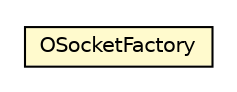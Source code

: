 #!/usr/local/bin/dot
#
# Class diagram 
# Generated by UMLGraph version R5_6-24-gf6e263 (http://www.umlgraph.org/)
#

digraph G {
	edge [fontname="Helvetica",fontsize=10,labelfontname="Helvetica",labelfontsize=10];
	node [fontname="Helvetica",fontsize=10,shape=plaintext];
	nodesep=0.25;
	ranksep=0.5;
	// com.orientechnologies.orient.enterprise.channel.OSocketFactory
	c6853700 [label=<<table title="com.orientechnologies.orient.enterprise.channel.OSocketFactory" border="0" cellborder="1" cellspacing="0" cellpadding="2" port="p" bgcolor="lemonChiffon" href="./OSocketFactory.html">
		<tr><td><table border="0" cellspacing="0" cellpadding="1">
<tr><td align="center" balign="center"> OSocketFactory </td></tr>
		</table></td></tr>
		</table>>, URL="./OSocketFactory.html", fontname="Helvetica", fontcolor="black", fontsize=10.0];
}

